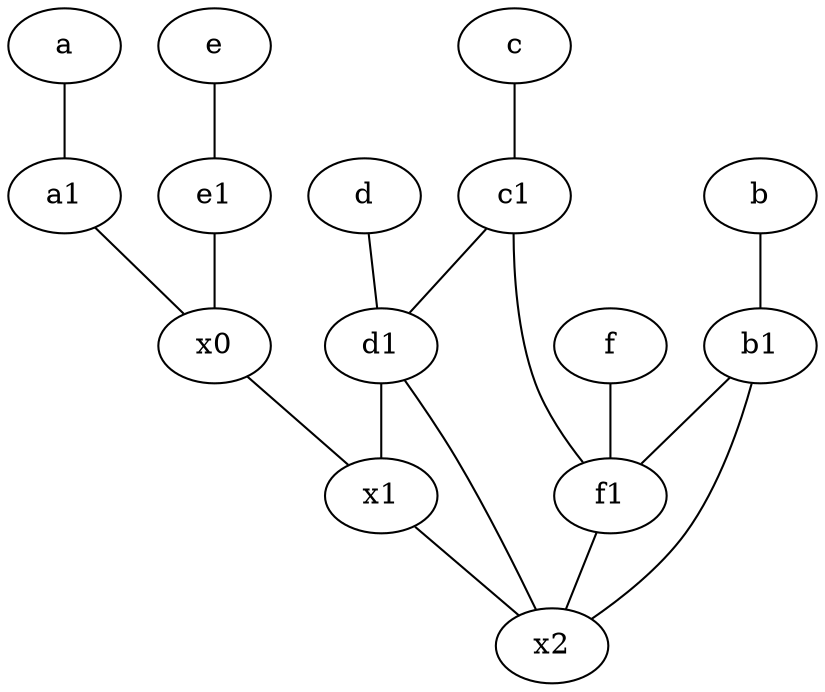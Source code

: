 graph {
	node [labelfontsize=50]
	x1 [labelfontsize=50]
	d [labelfontsize=50 pos="2,5!"]
	b1 [labelfontsize=50 pos="9,4!"]
	x0 [labelfontsize=50]
	d1 [labelfontsize=50 pos="3,5!"]
	c1 [labelfontsize=50 pos="4.5,3!"]
	c [labelfontsize=50 pos="4.5,2!"]
	b [labelfontsize=50 pos="10,4!"]
	a [labelfontsize=50 pos="8,2!"]
	f1 [labelfontsize=50 pos="3,8!"]
	e [labelfontsize=50 pos="7,9!"]
	x2 [labelfontsize=50]
	f [labelfontsize=50 pos="3,9!"]
	e1 [labelfontsize=50 pos="7,7!"]
	a1 [labelfontsize=50 pos="8,3!"]
	c1 -- d1
	b1 -- x2
	d1 -- x1
	e -- e1
	d1 -- x2
	x1 -- x2
	b -- b1
	d -- d1
	b1 -- f1
	c1 -- f1
	a -- a1
	e1 -- x0
	x0 -- x1
	f -- f1
	a1 -- x0
	c -- c1
	f1 -- x2
}
